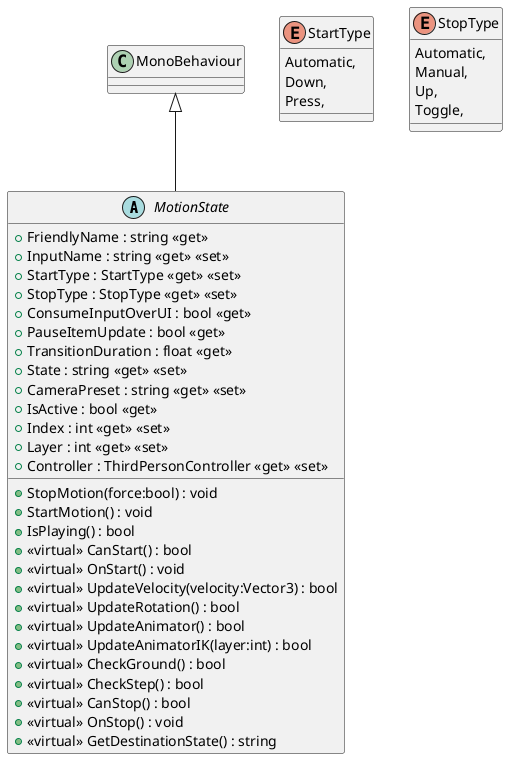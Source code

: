 @startuml
abstract class MotionState {
    + FriendlyName : string <<get>>
    + InputName : string <<get>> <<set>>
    + StartType : StartType <<get>> <<set>>
    + StopType : StopType <<get>> <<set>>
    + ConsumeInputOverUI : bool <<get>>
    + PauseItemUpdate : bool <<get>>
    + TransitionDuration : float <<get>>
    + State : string <<get>> <<set>>
    + CameraPreset : string <<get>> <<set>>
    + IsActive : bool <<get>>
    + Index : int <<get>> <<set>>
    + Layer : int <<get>> <<set>>
    + Controller : ThirdPersonController <<get>> <<set>>
    + StopMotion(force:bool) : void
    + StartMotion() : void
    + IsPlaying() : bool
    + <<virtual>> CanStart() : bool
    + <<virtual>> OnStart() : void
    + <<virtual>> UpdateVelocity(velocity:Vector3) : bool
    + <<virtual>> UpdateRotation() : bool
    + <<virtual>> UpdateAnimator() : bool
    + <<virtual>> UpdateAnimatorIK(layer:int) : bool
    + <<virtual>> CheckGround() : bool
    + <<virtual>> CheckStep() : bool
    + <<virtual>> CanStop() : bool
    + <<virtual>> OnStop() : void
    + <<virtual>> GetDestinationState() : string
}
enum StartType {
    Automatic,
    Down,
    Press,
}
enum StopType {
    Automatic,
    Manual,
    Up,
    Toggle,
}
MonoBehaviour <|-- MotionState
@enduml
